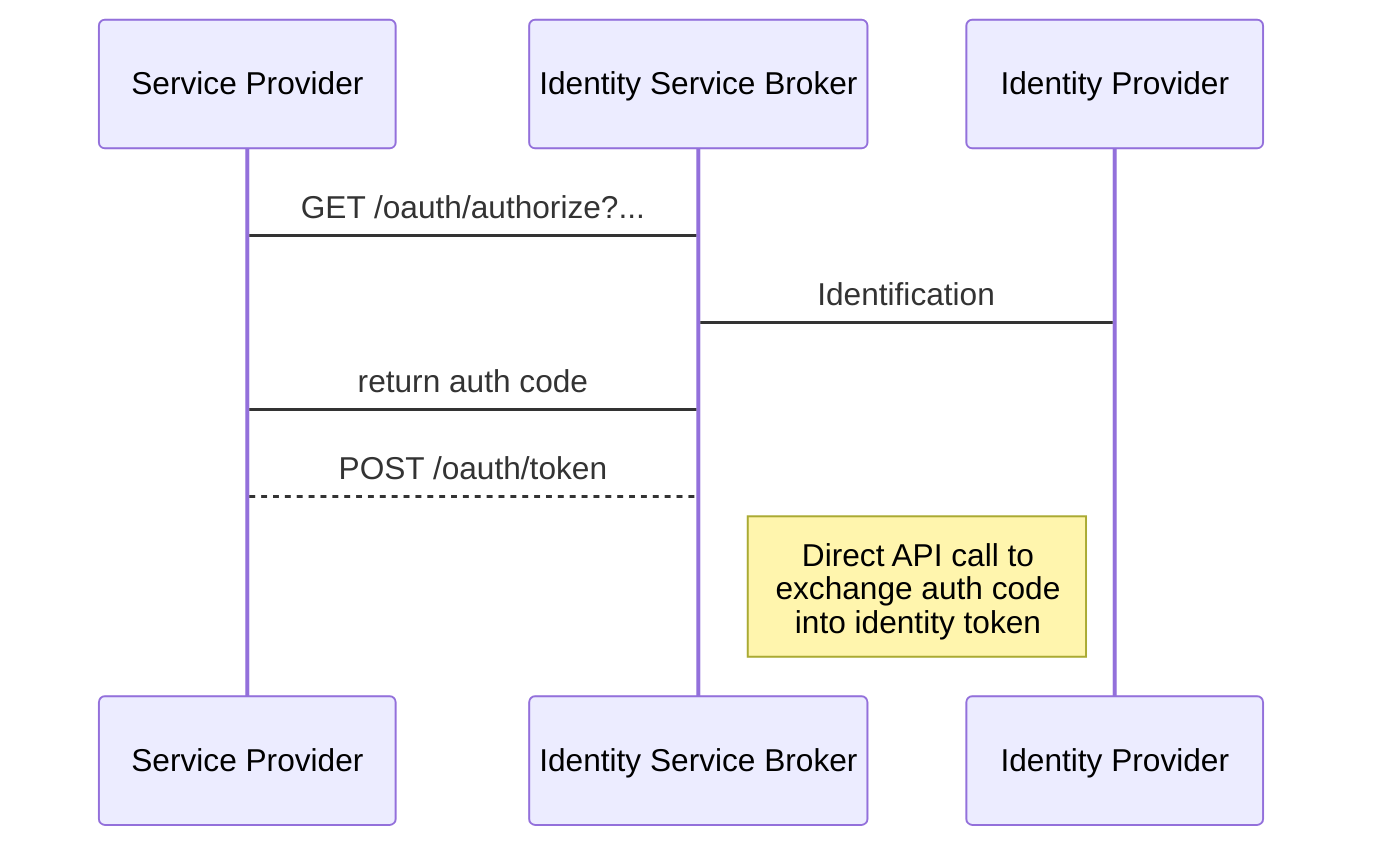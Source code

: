 sequenceDiagram
    participant Service Provider
    participant Identity Service Broker
    participant Identity Provider
    Service Provider->Identity Service Broker: GET /oauth/authorize?...
     Identity Service Broker->Identity Provider: Identification
    Identity Service Broker->Service Provider: return auth code
    Service Provider-->Identity Service Broker: POST /oauth/token
    Note right of Identity Service Broker: Direct API call to <br/>exchange auth code<br/> into identity token